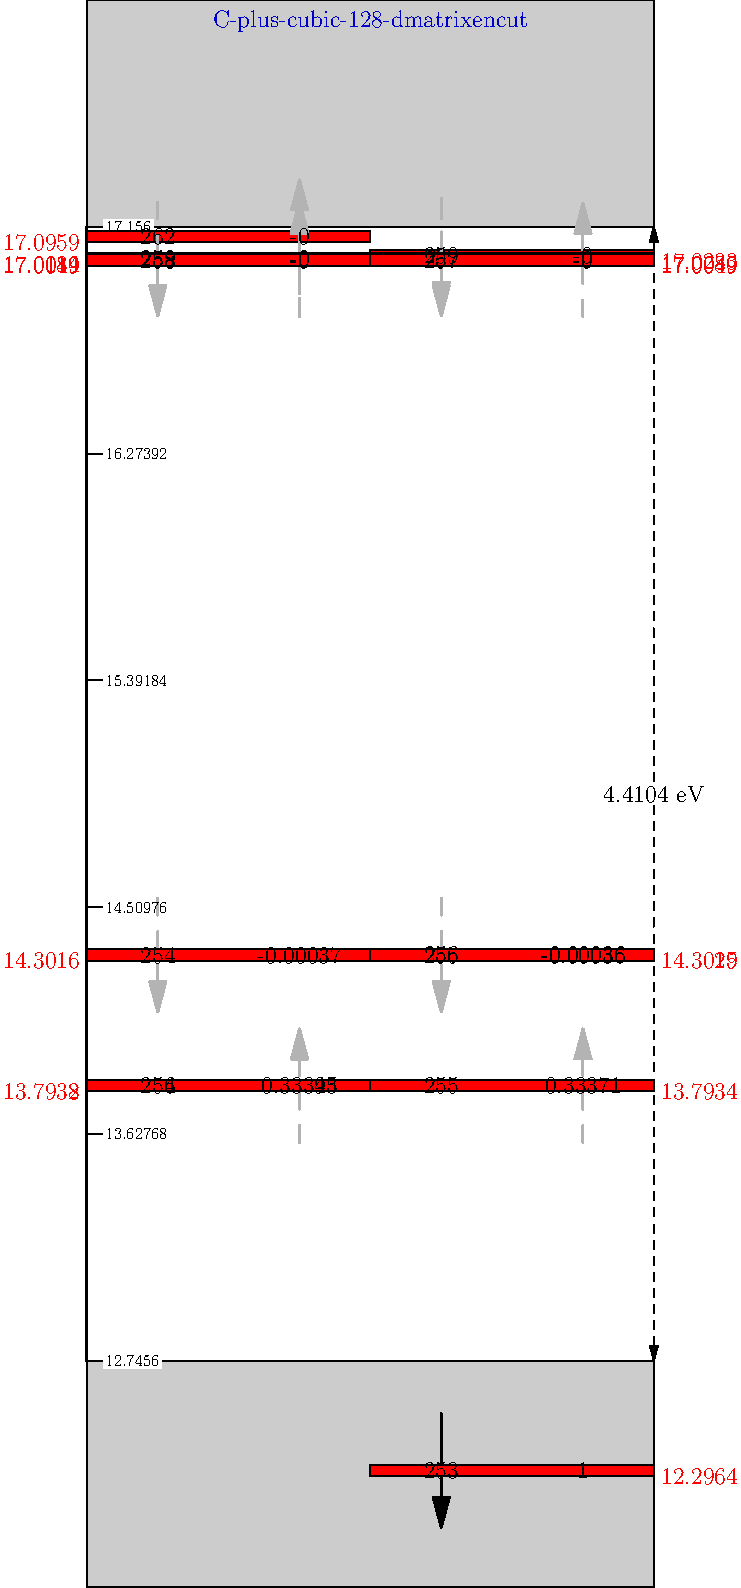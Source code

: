 

string LUMO_TITLE="C-plus-cubic-128-dmatrixencut";

real ENERGIE_LB_PRISTINE   = 17.1560 ;
real ENERGIE_VB_PRISTINE   = 12.7456 ;

real OBERKANTE     = 100;
real UNTERKANTE    = 0;
real IMG_WIDTH     = 50;
real KANTEN_HEIGHT = 20;

real[] UNEXCITED_ENERGIES={17.0959, 17.0233, 17.0114, 17.0089, 17.0089, 17.0049, 17.0049, 14.3029, 14.3016, 14.3015, 13.7938, 13.7934, 13.7932, 12.2964};
real[] UNEXCITED_SPINS={1, 2, 1, 2, 2, 1, 1, 2, 2, 2, 1, 1, 1, 2};
real[] UNEXCITED_OCCUPATION={-0.00000, -0.00000, -0.00000, -0.00000, -0.00000, -0.00000, -0.00000, -0.00036, -0.00037, -0.00036, 0.33395, 0.33371, 0.33343, 1.00000};
real[] UNEXCITED_BANDS={262, 259, 259, 257, 258, 257, 258, 256, 254, 255, 254, 255, 256, 253};

//size(5cm,5cm);
unitsize(.2cm);


struct state {
  real energy;
  real occupation;
  real band;
  real value;
  string title     = "";
  real spin        = 0;
  real VB          = ENERGIE_VB_PRISTINE;
  real LB          = ENERGIE_LB_PRISTINE;
  real DASH_WIDTH  = 25;
  real DASH_HEIGHT = 1;
  real X_COORD     = 0;
  real Y_OFFSET    = 0;
  real getPlottingValue ( ){
    real val = 100*(energy - VB)/(LB-VB);
    return val + Y_OFFSET;
  };
  void init(real e, real s, real o, real b){
    energy     = e;
    if (spin == 0 ){
      occupation = o;
    }
    else{
    if ( o<0.5 ) {
      occupation = 0;
    } else {
      occupation = 1;
    }
    }
    band       = b;
    spin       = s;
    value      = getPlottingValue();
  };
  pair getMiddlePoint (  ){
    real x,y;
    x = X_COORD+(DASH_WIDTH)/2;
    y = value + (DASH_HEIGHT)/2;
    return (x,y);
  };
  void draw_spin(){
    pair middle = getMiddlePoint();
    path ar;
    real x_deviation = 0.25*DASH_WIDTH;
    real height = 5*DASH_HEIGHT;
    pen unoccupied_style = 0.7*white+dashed, occupied_style = black, style;
    if ( occupation == 1 ) {
      style = occupied_style;
    } else {
      style = unoccupied_style;
    }
    if ( spin == 1 ) {
      ar = (middle - (-x_deviation,height))..(middle + (x_deviation,height));
    } else {
      ar = (middle + (-x_deviation,height))..(middle - (x_deviation,height));
    }
    draw(ar, linewidth(1)+style,Arrow());
  };
  void draw (){
    pen style = red;
    //label((string)energy, (X_COORD+DASH_WIDTH,value), E);
    if ( spin != 0 ) {
      draw_spin();
    } else{
      real OCCUPATION_CUTOFF=0.1;
      if (occupation<=OCCUPATION_CUTOFF){
        style=blue;
      }
    }
    filldraw(box((X_COORD,value),(X_COORD+DASH_WIDTH,value+DASH_HEIGHT)),style);
  };
};


/*******************/
/* DRAW DECORATION */
/*******************/
real pointsToEnergy ( real point ){
  return (ENERGIE_LB_PRISTINE-ENERGIE_VB_PRISTINE)*point/100 + ENERGIE_VB_PRISTINE;
};
label(LUMO_TITLE, (25, 100+KANTEN_HEIGHT/1.1), 0.8*blue);
draw((50,0)--(50,100),dashed, Arrows);
label((string)(ENERGIE_LB_PRISTINE-ENERGIE_VB_PRISTINE)+" eV", (50,50), Fill(white));

//label("Leitungsband" , (IMG_WIDTH/2 , OBERKANTE+(KANTEN_HEIGHT)/2));
//label("Valenzband"   , (IMG_WIDTH/2 , (UNTERKANTE-KANTEN_HEIGHT)/2));

path UNTERKANTE_BOX = box((0 , UNTERKANTE) , (IMG_WIDTH , UNTERKANTE - KANTEN_HEIGHT));
path OBERKANTE_BOX  = box((0 , OBERKANTE)  , (IMG_WIDTH , OBERKANTE + KANTEN_HEIGHT));

filldraw(OBERKANTE_BOX  , .8*white);
filldraw(UNTERKANTE_BOX , .8*white);



int steps = 5;
real width = 100/5;
draw((0,0)--(0,100), linewidth(1));
for ( int i = 0; i <= steps; i+=1 ) {
  draw((0,width*i)--(2,width*i));
  label(scale(0.7)*(string)pointsToEnergy(width*i), (1,width*i), E, Fill(white));
}




/***************/
/* DRAW STATES */
/***************/

for ( int i = 0; i < UNEXCITED_ENERGIES.length; i+=1 ) {
  int controller;
  if ( i%2 == 0 ) {
    controller = 0;
  } else {
    controller = 1;
  }
  state s;
  s.init(UNEXCITED_ENERGIES[i], UNEXCITED_SPINS[i], UNEXCITED_OCCUPATION[i], UNEXCITED_BANDS[i]);
  s.X_COORD=0+controller*(s.DASH_WIDTH);
  if ( controller == 0 ) {
    label((string)s.energy, (s.X_COORD,s.value), W, red);
  } else {
    label((string)s.energy, (s.X_COORD+s.DASH_WIDTH, s.value), E, red);
  }
  label(scale(1)*(string)s.band, s.getMiddlePoint() - (s.DASH_WIDTH/4, 0), black);
  label(scale(1)*(string)s.occupation, s.getMiddlePoint()+ (s.DASH_WIDTH/4, 0), black);
  s.draw();

}

